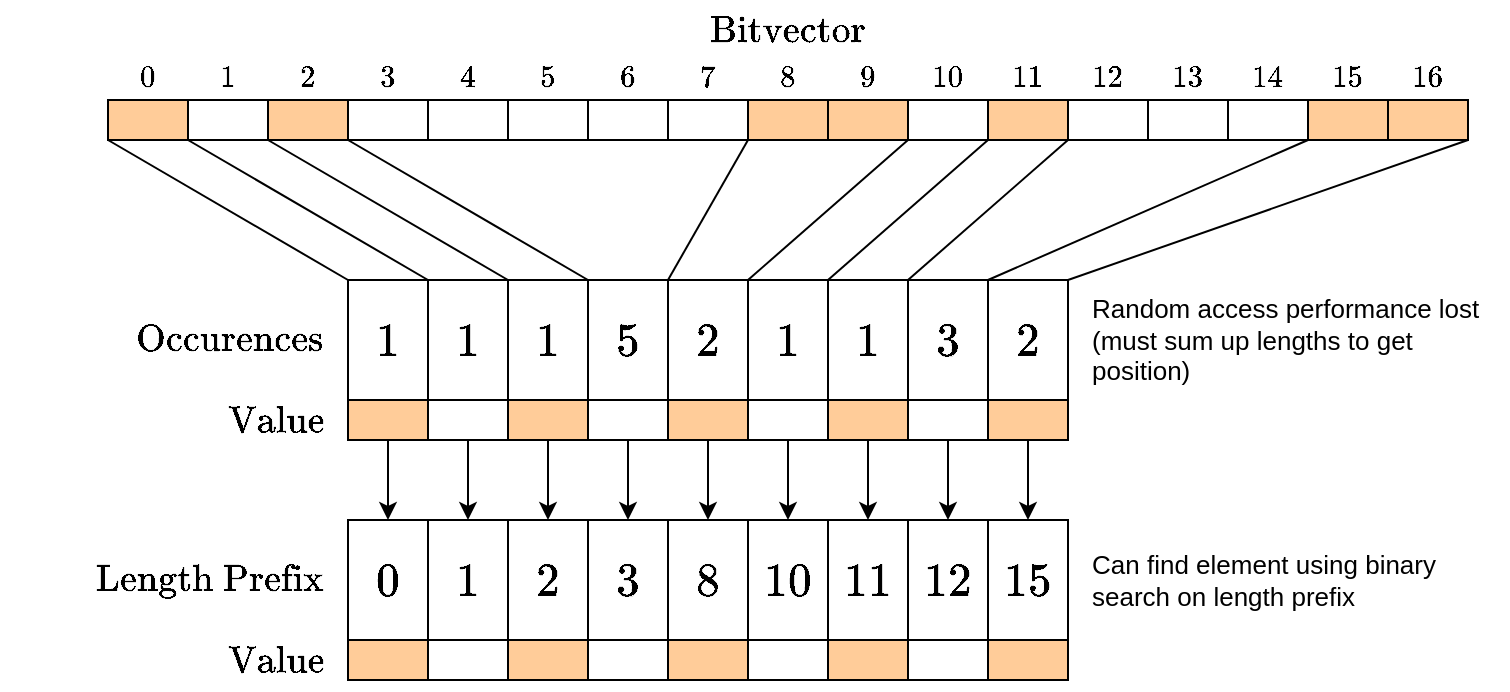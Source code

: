 <mxfile version="20.3.0" type="device"><diagram id="jnRGmHu5fKaGg3m3lbdl" name="Page-1"><mxGraphModel dx="1234" dy="917" grid="1" gridSize="10" guides="1" tooltips="1" connect="1" arrows="1" fold="1" page="1" pageScale="1" pageWidth="827" pageHeight="1169" math="1" shadow="0"><root><mxCell id="0"/><mxCell id="1" parent="0"/><mxCell id="hmoDoLc7opJqyHBNsp9n-2" value="" style="rounded=0;whiteSpace=wrap;html=1;strokeColor=#000000;" vertex="1" parent="1"><mxGeometry x="70" y="60" width="40" height="20" as="geometry"/></mxCell><mxCell id="hmoDoLc7opJqyHBNsp9n-3" value="" style="rounded=0;whiteSpace=wrap;html=1;fillColor=#FFFFFF;strokeColor=#000000;" vertex="1" parent="1"><mxGeometry x="110" y="60" width="40" height="20" as="geometry"/></mxCell><mxCell id="hmoDoLc7opJqyHBNsp9n-4" value="" style="rounded=0;whiteSpace=wrap;html=1;strokeColor=#000000;" vertex="1" parent="1"><mxGeometry x="150" y="60" width="40" height="20" as="geometry"/></mxCell><mxCell id="hmoDoLc7opJqyHBNsp9n-5" value="" style="rounded=0;whiteSpace=wrap;html=1;fillColor=#FFFFFF;strokeColor=#000000;" vertex="1" parent="1"><mxGeometry x="190" y="60" width="40" height="20" as="geometry"/></mxCell><mxCell id="hmoDoLc7opJqyHBNsp9n-6" value="" style="rounded=0;whiteSpace=wrap;html=1;strokeColor=#000000;" vertex="1" parent="1"><mxGeometry x="230" y="60" width="40" height="20" as="geometry"/></mxCell><mxCell id="hmoDoLc7opJqyHBNsp9n-7" value="" style="rounded=0;whiteSpace=wrap;html=1;strokeColor=#000000;" vertex="1" parent="1"><mxGeometry x="270" y="60" width="40" height="20" as="geometry"/></mxCell><mxCell id="hmoDoLc7opJqyHBNsp9n-8" value="" style="rounded=0;whiteSpace=wrap;html=1;fillColor=#FFFFFF;strokeColor=#000000;" vertex="1" parent="1"><mxGeometry x="310" y="60" width="40" height="20" as="geometry"/></mxCell><mxCell id="hmoDoLc7opJqyHBNsp9n-9" value="" style="rounded=0;whiteSpace=wrap;html=1;fillColor=#FFFFFF;strokeColor=#000000;" vertex="1" parent="1"><mxGeometry x="350" y="60" width="40" height="20" as="geometry"/></mxCell><mxCell id="hmoDoLc7opJqyHBNsp9n-10" value="" style="rounded=0;whiteSpace=wrap;html=1;fillColor=#ffcc99;strokeColor=#000000;" vertex="1" parent="1"><mxGeometry x="390" y="60" width="40" height="20" as="geometry"/></mxCell><mxCell id="hmoDoLc7opJqyHBNsp9n-11" value="" style="rounded=0;whiteSpace=wrap;html=1;fillColor=#ffcc99;strokeColor=#000000;" vertex="1" parent="1"><mxGeometry x="430" y="60" width="40" height="20" as="geometry"/></mxCell><mxCell id="hmoDoLc7opJqyHBNsp9n-12" value="" style="rounded=0;whiteSpace=wrap;html=1;fillColor=#FFFFFF;strokeColor=#000000;" vertex="1" parent="1"><mxGeometry x="470" y="60" width="40" height="20" as="geometry"/></mxCell><mxCell id="hmoDoLc7opJqyHBNsp9n-13" value="" style="rounded=0;whiteSpace=wrap;html=1;fillColor=#ffcc99;strokeColor=#000000;" vertex="1" parent="1"><mxGeometry x="510" y="60" width="40" height="20" as="geometry"/></mxCell><mxCell id="hmoDoLc7opJqyHBNsp9n-14" value="" style="rounded=0;whiteSpace=wrap;html=1;fillColor=#FFFFFF;strokeColor=#000000;" vertex="1" parent="1"><mxGeometry x="550" y="60" width="40" height="20" as="geometry"/></mxCell><mxCell id="hmoDoLc7opJqyHBNsp9n-15" value="" style="rounded=0;whiteSpace=wrap;html=1;fillColor=#FFFFFF;strokeColor=#000000;" vertex="1" parent="1"><mxGeometry x="590" y="60" width="40" height="20" as="geometry"/></mxCell><mxCell id="hmoDoLc7opJqyHBNsp9n-16" value="" style="rounded=0;whiteSpace=wrap;html=1;fillColor=#FFFFFF;strokeColor=#000000;" vertex="1" parent="1"><mxGeometry x="630" y="60" width="40" height="20" as="geometry"/></mxCell><mxCell id="hmoDoLc7opJqyHBNsp9n-17" value="" style="rounded=0;whiteSpace=wrap;html=1;fillColor=#ffcc99;strokeColor=#000000;" vertex="1" parent="1"><mxGeometry x="670" y="60" width="40" height="20" as="geometry"/></mxCell><mxCell id="hmoDoLc7opJqyHBNsp9n-18" value="" style="rounded=0;whiteSpace=wrap;html=1;fillColor=#ffcc99;strokeColor=#000000;" vertex="1" parent="1"><mxGeometry x="70" y="60" width="40" height="20" as="geometry"/></mxCell><mxCell id="hmoDoLc7opJqyHBNsp9n-19" value="" style="rounded=0;whiteSpace=wrap;html=1;fillColor=#ffcc99;strokeColor=#000000;" vertex="1" parent="1"><mxGeometry x="150" y="60" width="40" height="20" as="geometry"/></mxCell><mxCell id="hmoDoLc7opJqyHBNsp9n-20" value="" style="rounded=0;whiteSpace=wrap;html=1;fillColor=#FFFFFF;strokeColor=#000000;" vertex="1" parent="1"><mxGeometry x="230" y="60" width="40" height="20" as="geometry"/></mxCell><mxCell id="hmoDoLc7opJqyHBNsp9n-21" value="" style="rounded=0;whiteSpace=wrap;html=1;fillColor=#FFFFFF;strokeColor=#000000;" vertex="1" parent="1"><mxGeometry x="270" y="60" width="40" height="20" as="geometry"/></mxCell><mxCell id="hmoDoLc7opJqyHBNsp9n-43" style="rounded=0;orthogonalLoop=1;jettySize=auto;html=1;exitX=0;exitY=0;exitDx=0;exitDy=0;entryX=0;entryY=1;entryDx=0;entryDy=0;fontSize=20;endArrow=none;endFill=0;" edge="1" parent="1" source="hmoDoLc7opJqyHBNsp9n-22" target="hmoDoLc7opJqyHBNsp9n-18"><mxGeometry relative="1" as="geometry"/></mxCell><mxCell id="hmoDoLc7opJqyHBNsp9n-44" style="edgeStyle=none;rounded=0;orthogonalLoop=1;jettySize=auto;html=1;exitX=1;exitY=0;exitDx=0;exitDy=0;entryX=0;entryY=1;entryDx=0;entryDy=0;fontSize=20;endArrow=none;endFill=0;" edge="1" parent="1" source="hmoDoLc7opJqyHBNsp9n-22" target="hmoDoLc7opJqyHBNsp9n-3"><mxGeometry relative="1" as="geometry"/></mxCell><mxCell id="hmoDoLc7opJqyHBNsp9n-22" value="$$1$$" style="rounded=0;whiteSpace=wrap;html=1;fontSize=20;" vertex="1" parent="1"><mxGeometry x="190" y="150" width="40" height="60" as="geometry"/></mxCell><mxCell id="hmoDoLc7opJqyHBNsp9n-93" style="edgeStyle=none;rounded=0;orthogonalLoop=1;jettySize=auto;html=1;exitX=0.5;exitY=1;exitDx=0;exitDy=0;entryX=0.5;entryY=0;entryDx=0;entryDy=0;fontSize=13;endArrow=classic;endFill=1;" edge="1" parent="1" source="hmoDoLc7opJqyHBNsp9n-23" target="hmoDoLc7opJqyHBNsp9n-55"><mxGeometry relative="1" as="geometry"/></mxCell><mxCell id="hmoDoLc7opJqyHBNsp9n-23" value="" style="rounded=0;whiteSpace=wrap;html=1;fillColor=#ffcc99;strokeColor=#000000;" vertex="1" parent="1"><mxGeometry x="190" y="210" width="40" height="20" as="geometry"/></mxCell><mxCell id="hmoDoLc7opJqyHBNsp9n-45" style="edgeStyle=none;rounded=0;orthogonalLoop=1;jettySize=auto;html=1;exitX=1;exitY=0;exitDx=0;exitDy=0;entryX=0;entryY=1;entryDx=0;entryDy=0;fontSize=20;endArrow=none;endFill=0;" edge="1" parent="1" source="hmoDoLc7opJqyHBNsp9n-24" target="hmoDoLc7opJqyHBNsp9n-19"><mxGeometry relative="1" as="geometry"/></mxCell><mxCell id="hmoDoLc7opJqyHBNsp9n-24" value="&lt;span style=&quot;font-size: 20px;&quot;&gt;$$1$$&lt;/span&gt;" style="rounded=0;whiteSpace=wrap;html=1;" vertex="1" parent="1"><mxGeometry x="230" y="150" width="40" height="60" as="geometry"/></mxCell><mxCell id="hmoDoLc7opJqyHBNsp9n-94" style="edgeStyle=none;rounded=0;orthogonalLoop=1;jettySize=auto;html=1;exitX=0.5;exitY=1;exitDx=0;exitDy=0;entryX=0.5;entryY=0;entryDx=0;entryDy=0;fontSize=13;endArrow=classic;endFill=1;" edge="1" parent="1" source="hmoDoLc7opJqyHBNsp9n-26" target="hmoDoLc7opJqyHBNsp9n-57"><mxGeometry relative="1" as="geometry"/></mxCell><mxCell id="hmoDoLc7opJqyHBNsp9n-26" value="" style="rounded=0;whiteSpace=wrap;html=1;fillColor=#FFFFFF;strokeColor=#000000;" vertex="1" parent="1"><mxGeometry x="230" y="210" width="40" height="20" as="geometry"/></mxCell><mxCell id="hmoDoLc7opJqyHBNsp9n-46" style="edgeStyle=none;rounded=0;orthogonalLoop=1;jettySize=auto;html=1;exitX=1;exitY=0;exitDx=0;exitDy=0;entryX=0;entryY=1;entryDx=0;entryDy=0;fontSize=20;endArrow=none;endFill=0;" edge="1" parent="1" source="hmoDoLc7opJqyHBNsp9n-27" target="hmoDoLc7opJqyHBNsp9n-5"><mxGeometry relative="1" as="geometry"/></mxCell><mxCell id="hmoDoLc7opJqyHBNsp9n-27" value="&lt;span style=&quot;font-size: 20px;&quot;&gt;$$1$$&lt;/span&gt;" style="rounded=0;whiteSpace=wrap;html=1;" vertex="1" parent="1"><mxGeometry x="270" y="150" width="40" height="60" as="geometry"/></mxCell><mxCell id="hmoDoLc7opJqyHBNsp9n-95" style="edgeStyle=none;rounded=0;orthogonalLoop=1;jettySize=auto;html=1;exitX=0.5;exitY=1;exitDx=0;exitDy=0;entryX=0.5;entryY=0;entryDx=0;entryDy=0;fontSize=13;endArrow=classic;endFill=1;" edge="1" parent="1" source="hmoDoLc7opJqyHBNsp9n-28" target="hmoDoLc7opJqyHBNsp9n-59"><mxGeometry relative="1" as="geometry"/></mxCell><mxCell id="hmoDoLc7opJqyHBNsp9n-28" value="" style="rounded=0;whiteSpace=wrap;html=1;fillColor=#ffcc99;strokeColor=#000000;" vertex="1" parent="1"><mxGeometry x="270" y="210" width="40" height="20" as="geometry"/></mxCell><mxCell id="hmoDoLc7opJqyHBNsp9n-47" style="edgeStyle=none;rounded=0;orthogonalLoop=1;jettySize=auto;html=1;exitX=1;exitY=0;exitDx=0;exitDy=0;entryX=0;entryY=1;entryDx=0;entryDy=0;fontSize=20;endArrow=none;endFill=0;" edge="1" parent="1" source="hmoDoLc7opJqyHBNsp9n-29" target="hmoDoLc7opJqyHBNsp9n-10"><mxGeometry relative="1" as="geometry"/></mxCell><mxCell id="hmoDoLc7opJqyHBNsp9n-29" value="&lt;span style=&quot;font-size: 20px;&quot;&gt;$$5$$&lt;/span&gt;" style="rounded=0;whiteSpace=wrap;html=1;" vertex="1" parent="1"><mxGeometry x="310" y="150" width="40" height="60" as="geometry"/></mxCell><mxCell id="hmoDoLc7opJqyHBNsp9n-96" style="edgeStyle=none;rounded=0;orthogonalLoop=1;jettySize=auto;html=1;exitX=0.5;exitY=1;exitDx=0;exitDy=0;entryX=0.5;entryY=0;entryDx=0;entryDy=0;fontSize=13;endArrow=classic;endFill=1;" edge="1" parent="1" source="hmoDoLc7opJqyHBNsp9n-30" target="hmoDoLc7opJqyHBNsp9n-61"><mxGeometry relative="1" as="geometry"/></mxCell><mxCell id="hmoDoLc7opJqyHBNsp9n-30" value="" style="rounded=0;whiteSpace=wrap;html=1;fillColor=#FFFFFF;strokeColor=#000000;" vertex="1" parent="1"><mxGeometry x="310" y="210" width="40" height="20" as="geometry"/></mxCell><mxCell id="hmoDoLc7opJqyHBNsp9n-31" value="&lt;span style=&quot;font-size: 20px;&quot;&gt;$$2$$&lt;/span&gt;" style="rounded=0;whiteSpace=wrap;html=1;" vertex="1" parent="1"><mxGeometry x="350" y="150" width="40" height="60" as="geometry"/></mxCell><mxCell id="hmoDoLc7opJqyHBNsp9n-97" style="edgeStyle=none;rounded=0;orthogonalLoop=1;jettySize=auto;html=1;exitX=0.5;exitY=1;exitDx=0;exitDy=0;entryX=0.5;entryY=0;entryDx=0;entryDy=0;fontSize=13;endArrow=classic;endFill=1;" edge="1" parent="1" source="hmoDoLc7opJqyHBNsp9n-32" target="hmoDoLc7opJqyHBNsp9n-63"><mxGeometry relative="1" as="geometry"/></mxCell><mxCell id="hmoDoLc7opJqyHBNsp9n-32" value="" style="rounded=0;whiteSpace=wrap;html=1;fillColor=#ffcc99;strokeColor=#000000;" vertex="1" parent="1"><mxGeometry x="350" y="210" width="40" height="20" as="geometry"/></mxCell><mxCell id="hmoDoLc7opJqyHBNsp9n-48" style="edgeStyle=none;rounded=0;orthogonalLoop=1;jettySize=auto;html=1;exitX=0;exitY=0;exitDx=0;exitDy=0;entryX=0;entryY=1;entryDx=0;entryDy=0;fontSize=20;endArrow=none;endFill=0;" edge="1" parent="1" source="hmoDoLc7opJqyHBNsp9n-33" target="hmoDoLc7opJqyHBNsp9n-12"><mxGeometry relative="1" as="geometry"/></mxCell><mxCell id="hmoDoLc7opJqyHBNsp9n-33" value="&lt;span style=&quot;font-size: 20px;&quot;&gt;$$1$$&lt;/span&gt;" style="rounded=0;whiteSpace=wrap;html=1;" vertex="1" parent="1"><mxGeometry x="390" y="150" width="40" height="60" as="geometry"/></mxCell><mxCell id="hmoDoLc7opJqyHBNsp9n-98" style="edgeStyle=none;rounded=0;orthogonalLoop=1;jettySize=auto;html=1;exitX=0.5;exitY=1;exitDx=0;exitDy=0;entryX=0.5;entryY=0;entryDx=0;entryDy=0;fontSize=13;endArrow=classic;endFill=1;" edge="1" parent="1" source="hmoDoLc7opJqyHBNsp9n-34" target="hmoDoLc7opJqyHBNsp9n-65"><mxGeometry relative="1" as="geometry"/></mxCell><mxCell id="hmoDoLc7opJqyHBNsp9n-34" value="" style="rounded=0;whiteSpace=wrap;html=1;fillColor=#FFFFFF;strokeColor=#000000;" vertex="1" parent="1"><mxGeometry x="390" y="210" width="40" height="20" as="geometry"/></mxCell><mxCell id="hmoDoLc7opJqyHBNsp9n-49" style="edgeStyle=none;rounded=0;orthogonalLoop=1;jettySize=auto;html=1;exitX=0;exitY=0;exitDx=0;exitDy=0;entryX=1;entryY=1;entryDx=0;entryDy=0;fontSize=20;endArrow=none;endFill=0;" edge="1" parent="1" source="hmoDoLc7opJqyHBNsp9n-35" target="hmoDoLc7opJqyHBNsp9n-12"><mxGeometry relative="1" as="geometry"/></mxCell><mxCell id="hmoDoLc7opJqyHBNsp9n-50" style="edgeStyle=none;rounded=0;orthogonalLoop=1;jettySize=auto;html=1;exitX=1;exitY=0;exitDx=0;exitDy=0;entryX=1;entryY=1;entryDx=0;entryDy=0;fontSize=20;endArrow=none;endFill=0;" edge="1" parent="1" source="hmoDoLc7opJqyHBNsp9n-35" target="hmoDoLc7opJqyHBNsp9n-13"><mxGeometry relative="1" as="geometry"/></mxCell><mxCell id="hmoDoLc7opJqyHBNsp9n-35" value="&lt;span style=&quot;font-size: 20px;&quot;&gt;$$1$$&lt;/span&gt;" style="rounded=0;whiteSpace=wrap;html=1;" vertex="1" parent="1"><mxGeometry x="430" y="150" width="40" height="60" as="geometry"/></mxCell><mxCell id="hmoDoLc7opJqyHBNsp9n-99" style="edgeStyle=none;rounded=0;orthogonalLoop=1;jettySize=auto;html=1;exitX=0.5;exitY=1;exitDx=0;exitDy=0;entryX=0.5;entryY=0;entryDx=0;entryDy=0;fontSize=13;endArrow=classic;endFill=1;" edge="1" parent="1" source="hmoDoLc7opJqyHBNsp9n-36" target="hmoDoLc7opJqyHBNsp9n-67"><mxGeometry relative="1" as="geometry"/></mxCell><mxCell id="hmoDoLc7opJqyHBNsp9n-36" value="" style="rounded=0;whiteSpace=wrap;html=1;fillColor=#ffcc99;strokeColor=#000000;" vertex="1" parent="1"><mxGeometry x="430" y="210" width="40" height="20" as="geometry"/></mxCell><mxCell id="hmoDoLc7opJqyHBNsp9n-37" value="&lt;span style=&quot;font-size: 20px;&quot;&gt;$$3$$&lt;/span&gt;" style="rounded=0;whiteSpace=wrap;html=1;" vertex="1" parent="1"><mxGeometry x="470" y="150" width="40" height="60" as="geometry"/></mxCell><mxCell id="hmoDoLc7opJqyHBNsp9n-100" style="edgeStyle=none;rounded=0;orthogonalLoop=1;jettySize=auto;html=1;exitX=0.5;exitY=1;exitDx=0;exitDy=0;entryX=0.5;entryY=0;entryDx=0;entryDy=0;fontSize=13;endArrow=classic;endFill=1;" edge="1" parent="1" source="hmoDoLc7opJqyHBNsp9n-38" target="hmoDoLc7opJqyHBNsp9n-69"><mxGeometry relative="1" as="geometry"/></mxCell><mxCell id="hmoDoLc7opJqyHBNsp9n-38" value="" style="rounded=0;whiteSpace=wrap;html=1;fillColor=#FFFFFF;strokeColor=#000000;" vertex="1" parent="1"><mxGeometry x="470" y="210" width="40" height="20" as="geometry"/></mxCell><mxCell id="hmoDoLc7opJqyHBNsp9n-51" style="edgeStyle=none;rounded=0;orthogonalLoop=1;jettySize=auto;html=1;exitX=0;exitY=0;exitDx=0;exitDy=0;entryX=0;entryY=1;entryDx=0;entryDy=0;fontSize=20;endArrow=none;endFill=0;" edge="1" parent="1" source="hmoDoLc7opJqyHBNsp9n-39" target="hmoDoLc7opJqyHBNsp9n-17"><mxGeometry relative="1" as="geometry"/></mxCell><mxCell id="hmoDoLc7opJqyHBNsp9n-52" style="edgeStyle=none;rounded=0;orthogonalLoop=1;jettySize=auto;html=1;exitX=1;exitY=0;exitDx=0;exitDy=0;entryX=1;entryY=1;entryDx=0;entryDy=0;fontSize=20;endArrow=none;endFill=0;" edge="1" parent="1" source="hmoDoLc7opJqyHBNsp9n-39" target="hmoDoLc7opJqyHBNsp9n-41"><mxGeometry relative="1" as="geometry"/></mxCell><mxCell id="hmoDoLc7opJqyHBNsp9n-39" value="&lt;span style=&quot;font-size: 20px;&quot;&gt;$$2$$&lt;/span&gt;" style="rounded=0;whiteSpace=wrap;html=1;" vertex="1" parent="1"><mxGeometry x="510" y="150" width="40" height="60" as="geometry"/></mxCell><mxCell id="hmoDoLc7opJqyHBNsp9n-101" style="edgeStyle=none;rounded=0;orthogonalLoop=1;jettySize=auto;html=1;exitX=0.5;exitY=1;exitDx=0;exitDy=0;entryX=0.5;entryY=0;entryDx=0;entryDy=0;fontSize=13;endArrow=classic;endFill=1;" edge="1" parent="1" source="hmoDoLc7opJqyHBNsp9n-40" target="hmoDoLc7opJqyHBNsp9n-71"><mxGeometry relative="1" as="geometry"/></mxCell><mxCell id="hmoDoLc7opJqyHBNsp9n-40" value="" style="rounded=0;whiteSpace=wrap;html=1;fillColor=#ffcc99;strokeColor=#000000;" vertex="1" parent="1"><mxGeometry x="510" y="210" width="40" height="20" as="geometry"/></mxCell><mxCell id="hmoDoLc7opJqyHBNsp9n-41" value="" style="rounded=0;whiteSpace=wrap;html=1;fillColor=#ffcc99;strokeColor=#000000;" vertex="1" parent="1"><mxGeometry x="710" y="60" width="40" height="20" as="geometry"/></mxCell><mxCell id="hmoDoLc7opJqyHBNsp9n-53" value="$$\text{Value}$$" style="text;html=1;strokeColor=none;fillColor=none;align=right;verticalAlign=middle;whiteSpace=wrap;rounded=0;fontSize=16;" vertex="1" parent="1"><mxGeometry x="120" y="205" width="60" height="30" as="geometry"/></mxCell><mxCell id="hmoDoLc7opJqyHBNsp9n-54" value="$$\text{Occurences}$$" style="text;html=1;strokeColor=none;fillColor=none;align=right;verticalAlign=middle;whiteSpace=wrap;rounded=0;fontSize=16;" vertex="1" parent="1"><mxGeometry x="120" y="165" width="60" height="30" as="geometry"/></mxCell><mxCell id="hmoDoLc7opJqyHBNsp9n-55" value="$$0$$" style="rounded=0;whiteSpace=wrap;html=1;fontSize=20;" vertex="1" parent="1"><mxGeometry x="190" y="270" width="40" height="60" as="geometry"/></mxCell><mxCell id="hmoDoLc7opJqyHBNsp9n-56" value="" style="rounded=0;whiteSpace=wrap;html=1;fillColor=#ffcc99;strokeColor=#000000;" vertex="1" parent="1"><mxGeometry x="190" y="330" width="40" height="20" as="geometry"/></mxCell><mxCell id="hmoDoLc7opJqyHBNsp9n-57" value="&lt;span style=&quot;font-size: 20px;&quot;&gt;$$1$$&lt;/span&gt;" style="rounded=0;whiteSpace=wrap;html=1;" vertex="1" parent="1"><mxGeometry x="230" y="270" width="40" height="60" as="geometry"/></mxCell><mxCell id="hmoDoLc7opJqyHBNsp9n-58" value="" style="rounded=0;whiteSpace=wrap;html=1;fillColor=#FFFFFF;strokeColor=#000000;" vertex="1" parent="1"><mxGeometry x="230" y="330" width="40" height="20" as="geometry"/></mxCell><mxCell id="hmoDoLc7opJqyHBNsp9n-59" value="&lt;span style=&quot;font-size: 20px;&quot;&gt;$$2$$&lt;/span&gt;" style="rounded=0;whiteSpace=wrap;html=1;" vertex="1" parent="1"><mxGeometry x="270" y="270" width="40" height="60" as="geometry"/></mxCell><mxCell id="hmoDoLc7opJqyHBNsp9n-60" value="" style="rounded=0;whiteSpace=wrap;html=1;fillColor=#ffcc99;strokeColor=#000000;" vertex="1" parent="1"><mxGeometry x="270" y="330" width="40" height="20" as="geometry"/></mxCell><mxCell id="hmoDoLc7opJqyHBNsp9n-61" value="&lt;span style=&quot;font-size: 20px;&quot;&gt;$$3$$&lt;/span&gt;" style="rounded=0;whiteSpace=wrap;html=1;" vertex="1" parent="1"><mxGeometry x="310" y="270" width="40" height="60" as="geometry"/></mxCell><mxCell id="hmoDoLc7opJqyHBNsp9n-62" value="" style="rounded=0;whiteSpace=wrap;html=1;fillColor=#FFFFFF;strokeColor=#000000;" vertex="1" parent="1"><mxGeometry x="310" y="330" width="40" height="20" as="geometry"/></mxCell><mxCell id="hmoDoLc7opJqyHBNsp9n-63" value="&lt;span style=&quot;font-size: 20px;&quot;&gt;$$8$$&lt;/span&gt;" style="rounded=0;whiteSpace=wrap;html=1;" vertex="1" parent="1"><mxGeometry x="350" y="270" width="40" height="60" as="geometry"/></mxCell><mxCell id="hmoDoLc7opJqyHBNsp9n-64" value="" style="rounded=0;whiteSpace=wrap;html=1;fillColor=#ffcc99;strokeColor=#000000;" vertex="1" parent="1"><mxGeometry x="350" y="330" width="40" height="20" as="geometry"/></mxCell><mxCell id="hmoDoLc7opJqyHBNsp9n-65" value="&lt;span style=&quot;font-size: 20px;&quot;&gt;$$10$$&lt;/span&gt;" style="rounded=0;whiteSpace=wrap;html=1;" vertex="1" parent="1"><mxGeometry x="390" y="270" width="40" height="60" as="geometry"/></mxCell><mxCell id="hmoDoLc7opJqyHBNsp9n-66" value="" style="rounded=0;whiteSpace=wrap;html=1;fillColor=#FFFFFF;strokeColor=#000000;" vertex="1" parent="1"><mxGeometry x="390" y="330" width="40" height="20" as="geometry"/></mxCell><mxCell id="hmoDoLc7opJqyHBNsp9n-67" value="&lt;span style=&quot;font-size: 20px;&quot;&gt;$$11$$&lt;/span&gt;" style="rounded=0;whiteSpace=wrap;html=1;" vertex="1" parent="1"><mxGeometry x="430" y="270" width="40" height="60" as="geometry"/></mxCell><mxCell id="hmoDoLc7opJqyHBNsp9n-68" value="" style="rounded=0;whiteSpace=wrap;html=1;fillColor=#ffcc99;strokeColor=#000000;" vertex="1" parent="1"><mxGeometry x="430" y="330" width="40" height="20" as="geometry"/></mxCell><mxCell id="hmoDoLc7opJqyHBNsp9n-69" value="&lt;span style=&quot;font-size: 20px;&quot;&gt;$$12$$&lt;/span&gt;" style="rounded=0;whiteSpace=wrap;html=1;" vertex="1" parent="1"><mxGeometry x="470" y="270" width="40" height="60" as="geometry"/></mxCell><mxCell id="hmoDoLc7opJqyHBNsp9n-70" value="" style="rounded=0;whiteSpace=wrap;html=1;fillColor=#FFFFFF;strokeColor=#000000;" vertex="1" parent="1"><mxGeometry x="470" y="330" width="40" height="20" as="geometry"/></mxCell><mxCell id="hmoDoLc7opJqyHBNsp9n-71" value="&lt;span style=&quot;font-size: 20px;&quot;&gt;$$15$$&lt;/span&gt;" style="rounded=0;whiteSpace=wrap;html=1;" vertex="1" parent="1"><mxGeometry x="510" y="270" width="40" height="60" as="geometry"/></mxCell><mxCell id="hmoDoLc7opJqyHBNsp9n-72" value="" style="rounded=0;whiteSpace=wrap;html=1;fillColor=#ffcc99;strokeColor=#000000;" vertex="1" parent="1"><mxGeometry x="510" y="330" width="40" height="20" as="geometry"/></mxCell><mxCell id="hmoDoLc7opJqyHBNsp9n-73" value="$$\text{Value}$$" style="text;html=1;strokeColor=none;fillColor=none;align=right;verticalAlign=middle;whiteSpace=wrap;rounded=0;fontSize=16;" vertex="1" parent="1"><mxGeometry x="120" y="325" width="60" height="30" as="geometry"/></mxCell><mxCell id="hmoDoLc7opJqyHBNsp9n-74" value="$$\text{Length Prefix}$$" style="text;html=1;strokeColor=none;fillColor=none;align=right;verticalAlign=middle;whiteSpace=wrap;rounded=0;fontSize=16;" vertex="1" parent="1"><mxGeometry x="120" y="285" width="60" height="30" as="geometry"/></mxCell><mxCell id="hmoDoLc7opJqyHBNsp9n-75" value="$$0$$" style="text;html=1;strokeColor=none;fillColor=none;align=center;verticalAlign=middle;whiteSpace=wrap;rounded=0;fontSize=13;" vertex="1" parent="1"><mxGeometry x="70" y="34" width="40" height="30" as="geometry"/></mxCell><mxCell id="hmoDoLc7opJqyHBNsp9n-76" value="$$1$$" style="text;html=1;strokeColor=none;fillColor=none;align=center;verticalAlign=middle;whiteSpace=wrap;rounded=0;fontSize=13;" vertex="1" parent="1"><mxGeometry x="110" y="34" width="40" height="30" as="geometry"/></mxCell><mxCell id="hmoDoLc7opJqyHBNsp9n-77" value="$$2$$" style="text;html=1;strokeColor=none;fillColor=none;align=center;verticalAlign=middle;whiteSpace=wrap;rounded=0;fontSize=13;" vertex="1" parent="1"><mxGeometry x="150" y="34" width="40" height="30" as="geometry"/></mxCell><mxCell id="hmoDoLc7opJqyHBNsp9n-78" value="$$3$$" style="text;html=1;strokeColor=none;fillColor=none;align=center;verticalAlign=middle;whiteSpace=wrap;rounded=0;fontSize=13;" vertex="1" parent="1"><mxGeometry x="190" y="34" width="40" height="30" as="geometry"/></mxCell><mxCell id="hmoDoLc7opJqyHBNsp9n-79" value="$$4$$" style="text;html=1;strokeColor=none;fillColor=none;align=center;verticalAlign=middle;whiteSpace=wrap;rounded=0;fontSize=13;" vertex="1" parent="1"><mxGeometry x="230" y="34" width="40" height="30" as="geometry"/></mxCell><mxCell id="hmoDoLc7opJqyHBNsp9n-80" value="$$5$$" style="text;html=1;strokeColor=none;fillColor=none;align=center;verticalAlign=middle;whiteSpace=wrap;rounded=0;fontSize=13;" vertex="1" parent="1"><mxGeometry x="270" y="34" width="40" height="30" as="geometry"/></mxCell><mxCell id="hmoDoLc7opJqyHBNsp9n-81" value="$$6$$" style="text;html=1;strokeColor=none;fillColor=none;align=center;verticalAlign=middle;whiteSpace=wrap;rounded=0;fontSize=13;" vertex="1" parent="1"><mxGeometry x="310" y="34" width="40" height="30" as="geometry"/></mxCell><mxCell id="hmoDoLc7opJqyHBNsp9n-82" value="$$7$$" style="text;html=1;strokeColor=none;fillColor=none;align=center;verticalAlign=middle;whiteSpace=wrap;rounded=0;fontSize=13;" vertex="1" parent="1"><mxGeometry x="350" y="34" width="40" height="30" as="geometry"/></mxCell><mxCell id="hmoDoLc7opJqyHBNsp9n-83" value="$$8$$" style="text;html=1;strokeColor=none;fillColor=none;align=center;verticalAlign=middle;whiteSpace=wrap;rounded=0;fontSize=13;" vertex="1" parent="1"><mxGeometry x="390" y="34" width="40" height="30" as="geometry"/></mxCell><mxCell id="hmoDoLc7opJqyHBNsp9n-84" value="$$9$$" style="text;html=1;strokeColor=none;fillColor=none;align=center;verticalAlign=middle;whiteSpace=wrap;rounded=0;fontSize=13;" vertex="1" parent="1"><mxGeometry x="430" y="34" width="40" height="30" as="geometry"/></mxCell><mxCell id="hmoDoLc7opJqyHBNsp9n-85" value="$$10$$" style="text;html=1;strokeColor=none;fillColor=none;align=center;verticalAlign=middle;whiteSpace=wrap;rounded=0;fontSize=13;" vertex="1" parent="1"><mxGeometry x="470" y="34" width="40" height="30" as="geometry"/></mxCell><mxCell id="hmoDoLc7opJqyHBNsp9n-86" value="$$11$$" style="text;html=1;strokeColor=none;fillColor=none;align=center;verticalAlign=middle;whiteSpace=wrap;rounded=0;fontSize=13;" vertex="1" parent="1"><mxGeometry x="510" y="34" width="40" height="30" as="geometry"/></mxCell><mxCell id="hmoDoLc7opJqyHBNsp9n-87" value="$$12$$" style="text;html=1;strokeColor=none;fillColor=none;align=center;verticalAlign=middle;whiteSpace=wrap;rounded=0;fontSize=13;" vertex="1" parent="1"><mxGeometry x="550" y="34" width="40" height="30" as="geometry"/></mxCell><mxCell id="hmoDoLc7opJqyHBNsp9n-88" value="$$13$$" style="text;html=1;strokeColor=none;fillColor=none;align=center;verticalAlign=middle;whiteSpace=wrap;rounded=0;fontSize=13;" vertex="1" parent="1"><mxGeometry x="590" y="34" width="40" height="30" as="geometry"/></mxCell><mxCell id="hmoDoLc7opJqyHBNsp9n-89" value="$$14$$" style="text;html=1;strokeColor=none;fillColor=none;align=center;verticalAlign=middle;whiteSpace=wrap;rounded=0;fontSize=13;" vertex="1" parent="1"><mxGeometry x="630" y="34" width="40" height="30" as="geometry"/></mxCell><mxCell id="hmoDoLc7opJqyHBNsp9n-90" value="$$15$$" style="text;html=1;strokeColor=none;fillColor=none;align=center;verticalAlign=middle;whiteSpace=wrap;rounded=0;fontSize=13;" vertex="1" parent="1"><mxGeometry x="670" y="34" width="40" height="30" as="geometry"/></mxCell><mxCell id="hmoDoLc7opJqyHBNsp9n-91" value="$$16$$" style="text;html=1;strokeColor=none;fillColor=none;align=center;verticalAlign=middle;whiteSpace=wrap;rounded=0;fontSize=13;" vertex="1" parent="1"><mxGeometry x="710" y="34" width="40" height="30" as="geometry"/></mxCell><mxCell id="hmoDoLc7opJqyHBNsp9n-102" value="$$\text{Bitvector}$$" style="text;html=1;strokeColor=none;fillColor=none;align=center;verticalAlign=middle;whiteSpace=wrap;rounded=0;fontSize=16;" vertex="1" parent="1"><mxGeometry x="70" y="10" width="680" height="30" as="geometry"/></mxCell><mxCell id="hmoDoLc7opJqyHBNsp9n-105" value="Random access performance lost (must sum up lengths to get position)" style="text;html=1;strokeColor=none;fillColor=none;align=left;verticalAlign=middle;whiteSpace=wrap;rounded=0;fontSize=13;" vertex="1" parent="1"><mxGeometry x="560" y="150" width="210" height="60" as="geometry"/></mxCell><mxCell id="hmoDoLc7opJqyHBNsp9n-106" value="Can find element using binary search on length prefix" style="text;html=1;strokeColor=none;fillColor=none;align=left;verticalAlign=middle;whiteSpace=wrap;rounded=0;fontSize=13;" vertex="1" parent="1"><mxGeometry x="560" y="270" width="210" height="60" as="geometry"/></mxCell></root></mxGraphModel></diagram></mxfile>